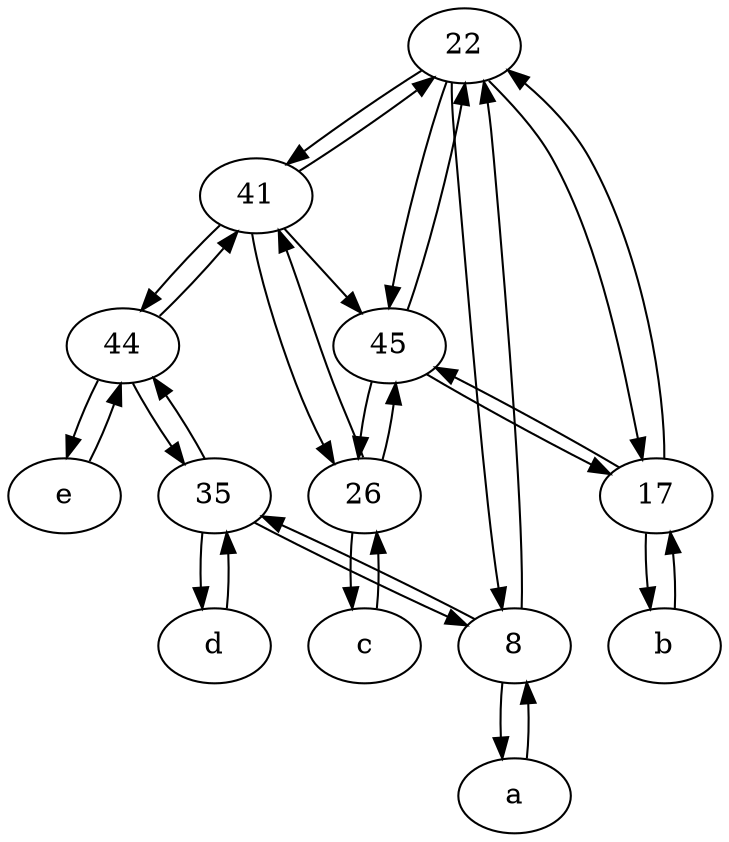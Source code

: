 digraph  {
	22;
	35;
	b [pos="50,20!"];
	c [pos="20,10!"];
	41;
	d [pos="20,30!"];
	e [pos="30,50!"];
	26;
	8;
	17;
	44;
	45;
	a [pos="40,10!"];
	8 -> 22;
	22 -> 45;
	b -> 17;
	22 -> 41;
	c -> 26;
	45 -> 17;
	44 -> 41;
	41 -> 26;
	35 -> d;
	45 -> 22;
	44 -> 35;
	35 -> 44;
	e -> 44;
	17 -> b;
	45 -> 26;
	41 -> 22;
	26 -> c;
	d -> 35;
	22 -> 8;
	17 -> 45;
	8 -> a;
	a -> 8;
	44 -> e;
	17 -> 22;
	26 -> 41;
	8 -> 35;
	35 -> 8;
	22 -> 17;
	41 -> 44;
	41 -> 45;
	26 -> 45;

	}